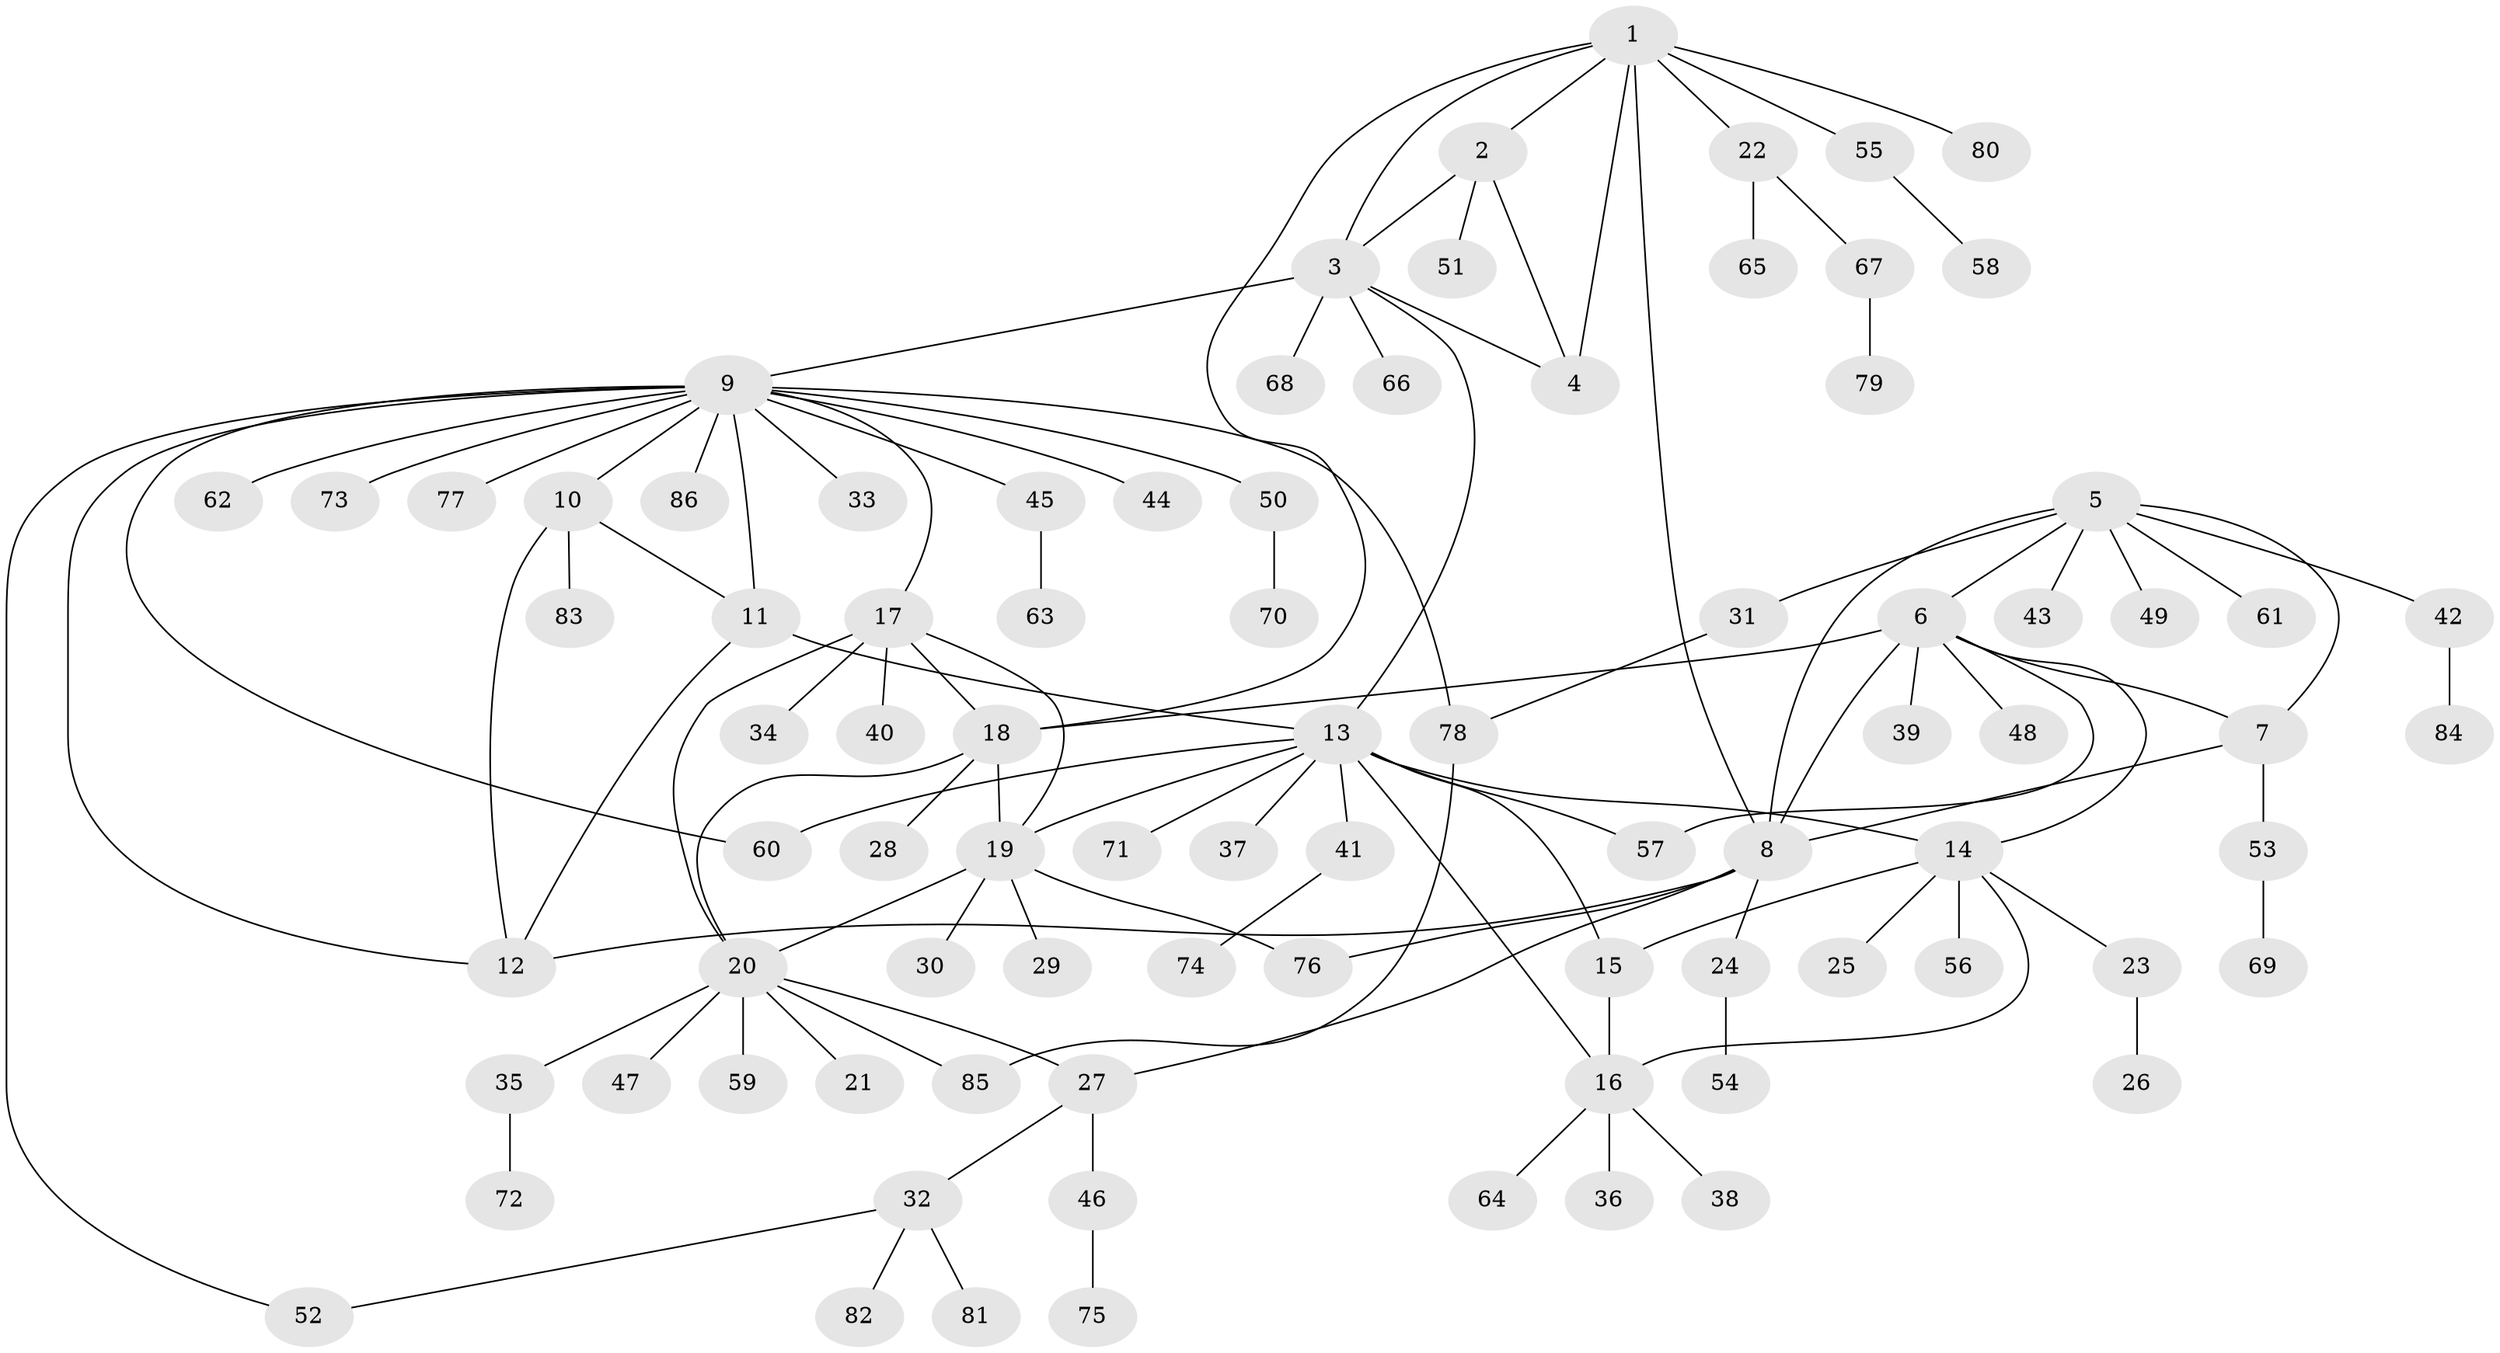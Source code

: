 // Generated by graph-tools (version 1.1) at 2025/15/03/09/25 04:15:46]
// undirected, 86 vertices, 113 edges
graph export_dot {
graph [start="1"]
  node [color=gray90,style=filled];
  1;
  2;
  3;
  4;
  5;
  6;
  7;
  8;
  9;
  10;
  11;
  12;
  13;
  14;
  15;
  16;
  17;
  18;
  19;
  20;
  21;
  22;
  23;
  24;
  25;
  26;
  27;
  28;
  29;
  30;
  31;
  32;
  33;
  34;
  35;
  36;
  37;
  38;
  39;
  40;
  41;
  42;
  43;
  44;
  45;
  46;
  47;
  48;
  49;
  50;
  51;
  52;
  53;
  54;
  55;
  56;
  57;
  58;
  59;
  60;
  61;
  62;
  63;
  64;
  65;
  66;
  67;
  68;
  69;
  70;
  71;
  72;
  73;
  74;
  75;
  76;
  77;
  78;
  79;
  80;
  81;
  82;
  83;
  84;
  85;
  86;
  1 -- 2;
  1 -- 3;
  1 -- 4;
  1 -- 8;
  1 -- 18;
  1 -- 22;
  1 -- 55;
  1 -- 80;
  2 -- 3;
  2 -- 4;
  2 -- 51;
  3 -- 4;
  3 -- 9;
  3 -- 13;
  3 -- 66;
  3 -- 68;
  5 -- 6;
  5 -- 7;
  5 -- 8;
  5 -- 31;
  5 -- 42;
  5 -- 43;
  5 -- 49;
  5 -- 61;
  6 -- 7;
  6 -- 8;
  6 -- 14;
  6 -- 18;
  6 -- 39;
  6 -- 48;
  6 -- 57;
  7 -- 8;
  7 -- 53;
  8 -- 12;
  8 -- 24;
  8 -- 27;
  8 -- 76;
  9 -- 10;
  9 -- 11;
  9 -- 12;
  9 -- 17;
  9 -- 33;
  9 -- 44;
  9 -- 45;
  9 -- 50;
  9 -- 52;
  9 -- 60;
  9 -- 62;
  9 -- 73;
  9 -- 77;
  9 -- 78;
  9 -- 86;
  10 -- 11;
  10 -- 12;
  10 -- 83;
  11 -- 12;
  11 -- 13;
  13 -- 14;
  13 -- 15;
  13 -- 16;
  13 -- 19;
  13 -- 37;
  13 -- 41;
  13 -- 57;
  13 -- 60;
  13 -- 71;
  14 -- 15;
  14 -- 16;
  14 -- 23;
  14 -- 25;
  14 -- 56;
  15 -- 16;
  16 -- 36;
  16 -- 38;
  16 -- 64;
  17 -- 18;
  17 -- 19;
  17 -- 20;
  17 -- 34;
  17 -- 40;
  18 -- 19;
  18 -- 20;
  18 -- 28;
  19 -- 20;
  19 -- 29;
  19 -- 30;
  19 -- 76;
  20 -- 21;
  20 -- 27;
  20 -- 35;
  20 -- 47;
  20 -- 59;
  20 -- 85;
  22 -- 65;
  22 -- 67;
  23 -- 26;
  24 -- 54;
  27 -- 32;
  27 -- 46;
  31 -- 78;
  32 -- 52;
  32 -- 81;
  32 -- 82;
  35 -- 72;
  41 -- 74;
  42 -- 84;
  45 -- 63;
  46 -- 75;
  50 -- 70;
  53 -- 69;
  55 -- 58;
  67 -- 79;
  78 -- 85;
}
